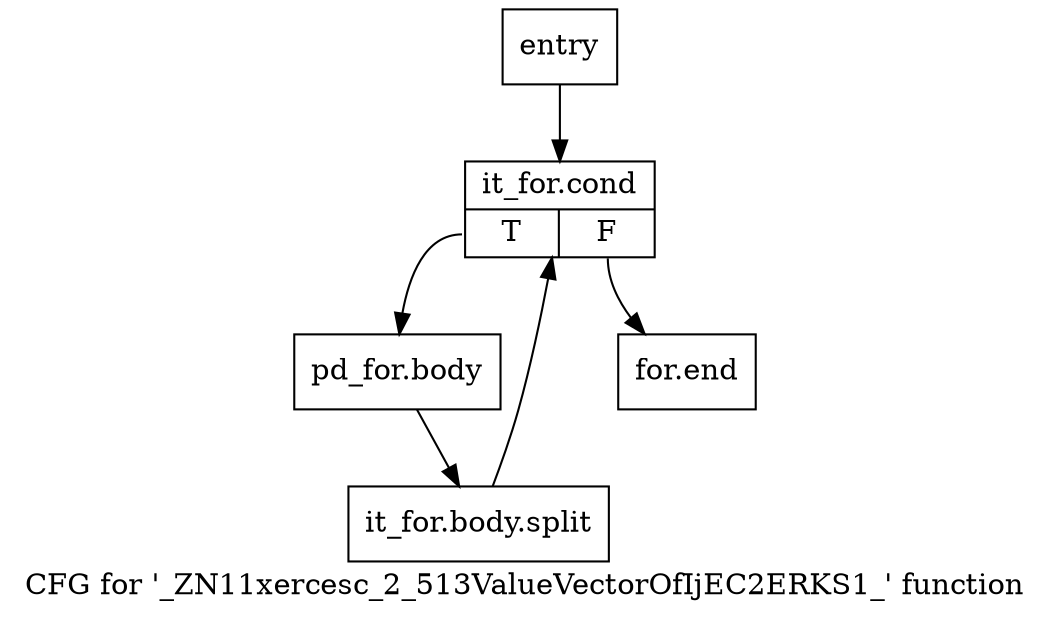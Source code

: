 digraph "CFG for '_ZN11xercesc_2_513ValueVectorOfIjEC2ERKS1_' function" {
	label="CFG for '_ZN11xercesc_2_513ValueVectorOfIjEC2ERKS1_' function";

	Node0x45ae620 [shape=record,label="{entry}"];
	Node0x45ae620 -> Node0x45ae670;
	Node0x45ae670 [shape=record,label="{it_for.cond|{<s0>T|<s1>F}}"];
	Node0x45ae670:s0 -> Node0x45ae6c0;
	Node0x45ae670:s1 -> Node0x45ae710;
	Node0x45ae6c0 [shape=record,label="{pd_for.body}"];
	Node0x45ae6c0 -> Node0xaf4b0a0;
	Node0xaf4b0a0 [shape=record,label="{it_for.body.split}"];
	Node0xaf4b0a0 -> Node0x45ae670;
	Node0x45ae710 [shape=record,label="{for.end}"];
}
